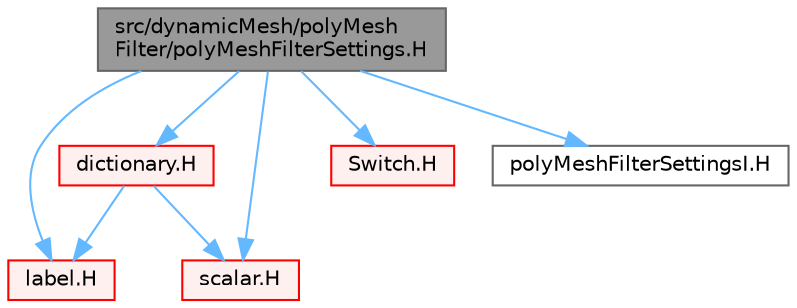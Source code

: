digraph "src/dynamicMesh/polyMeshFilter/polyMeshFilterSettings.H"
{
 // LATEX_PDF_SIZE
  bgcolor="transparent";
  edge [fontname=Helvetica,fontsize=10,labelfontname=Helvetica,labelfontsize=10];
  node [fontname=Helvetica,fontsize=10,shape=box,height=0.2,width=0.4];
  Node1 [id="Node000001",label="src/dynamicMesh/polyMesh\lFilter/polyMeshFilterSettings.H",height=0.2,width=0.4,color="gray40", fillcolor="grey60", style="filled", fontcolor="black",tooltip=" "];
  Node1 -> Node2 [id="edge1_Node000001_Node000002",color="steelblue1",style="solid",tooltip=" "];
  Node2 [id="Node000002",label="dictionary.H",height=0.2,width=0.4,color="red", fillcolor="#FFF0F0", style="filled",URL="$dictionary_8H.html",tooltip=" "];
  Node2 -> Node37 [id="edge2_Node000002_Node000037",color="steelblue1",style="solid",tooltip=" "];
  Node37 [id="Node000037",label="label.H",height=0.2,width=0.4,color="red", fillcolor="#FFF0F0", style="filled",URL="$label_8H.html",tooltip=" "];
  Node2 -> Node62 [id="edge3_Node000002_Node000062",color="steelblue1",style="solid",tooltip=" "];
  Node62 [id="Node000062",label="scalar.H",height=0.2,width=0.4,color="red", fillcolor="#FFF0F0", style="filled",URL="$scalar_8H.html",tooltip=" "];
  Node1 -> Node133 [id="edge4_Node000001_Node000133",color="steelblue1",style="solid",tooltip=" "];
  Node133 [id="Node000133",label="Switch.H",height=0.2,width=0.4,color="red", fillcolor="#FFF0F0", style="filled",URL="$Switch_8H.html",tooltip=" "];
  Node1 -> Node62 [id="edge5_Node000001_Node000062",color="steelblue1",style="solid",tooltip=" "];
  Node1 -> Node37 [id="edge6_Node000001_Node000037",color="steelblue1",style="solid",tooltip=" "];
  Node1 -> Node134 [id="edge7_Node000001_Node000134",color="steelblue1",style="solid",tooltip=" "];
  Node134 [id="Node000134",label="polyMeshFilterSettingsI.H",height=0.2,width=0.4,color="grey40", fillcolor="white", style="filled",URL="$polyMeshFilterSettingsI_8H.html",tooltip=" "];
}
